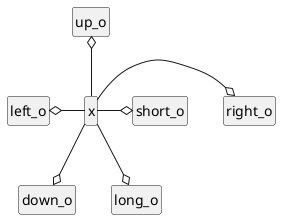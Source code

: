 {
  "sha1": "aoivmjowmbz7x0up2ruh5e5cyws1qtx",
  "insertion": {
    "when": "2024-05-30T20:48:21.918Z",
    "url": "https://forum.plantuml.net/12278/o-sets-wrong-arrow-direction",
    "user": "plantuml@gmail.com"
  }
}
@startuml
hide empty methods
hide empty attributes
hide circle
skinparam classAttributeIconSize 0
x -up-o up_o
x -down-o down_o
x -left-o left_o
x -right-o right_o
x --o long_o
x -o short_o
@enduml
